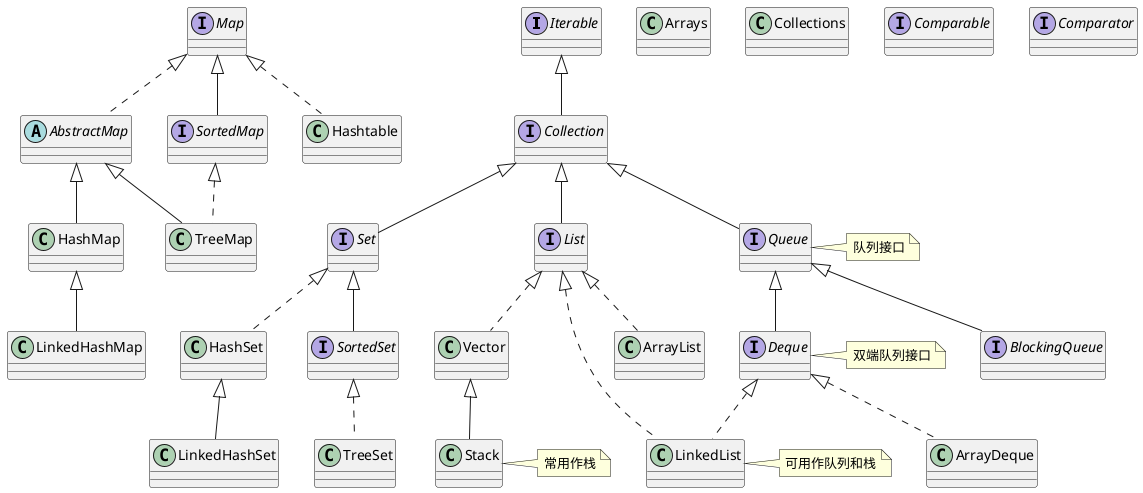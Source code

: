 @startuml
interface Iterable
interface Collection
Collection -up-|>Iterable
interface List
interface Set
interface Queue
List -up-|>Collection
Set -up-|>Collection
Queue -up-|>Collection
class ArrayList
class LinkedList
ArrayList .up.|> List
LinkedList .up.|>List
interface Deque
interface BlockingQueue
Deque -up-|> Queue
BlockingQueue -up-|> Queue
LinkedList  .up.|> Deque
class ArrayDeque
ArrayDeque .up.|> Deque
class Vector
Vector .up.|> List
class Stack
Stack -up-|> Vector
interface SortedSet
SortedSet -up-|> Set
class HashSet
class TreeSet
class LinkedHashSet
HashSet .up.|> Set
TreeSet .up.|>SortedSet
LinkedHashSet -up-|> HashSet

interface Map
abstract class AbstractMap
AbstractMap .up.|>Map
interface SortedMap
SortedMap -up-|> Map
class Hashtable
Hashtable .up.|> Map
class TreeMap
TreeMap -up-|> AbstractMap
TreeMap .up.|> SortedMap
class HashMap
HashMap -up-|> AbstractMap
class LinkedHashMap
LinkedHashMap -up-|> HashMap

class Arrays
class Collections
Arrays -[hidden]> Collections

interface Comparable
interface Comparator
Comparable -[hidden]> Comparator

note right of Queue: 队列接口
note right of Deque: 双端队列接口
note right of LinkedList: 可用作队列和栈
note right of Stack: 常用作栈

@enduml

